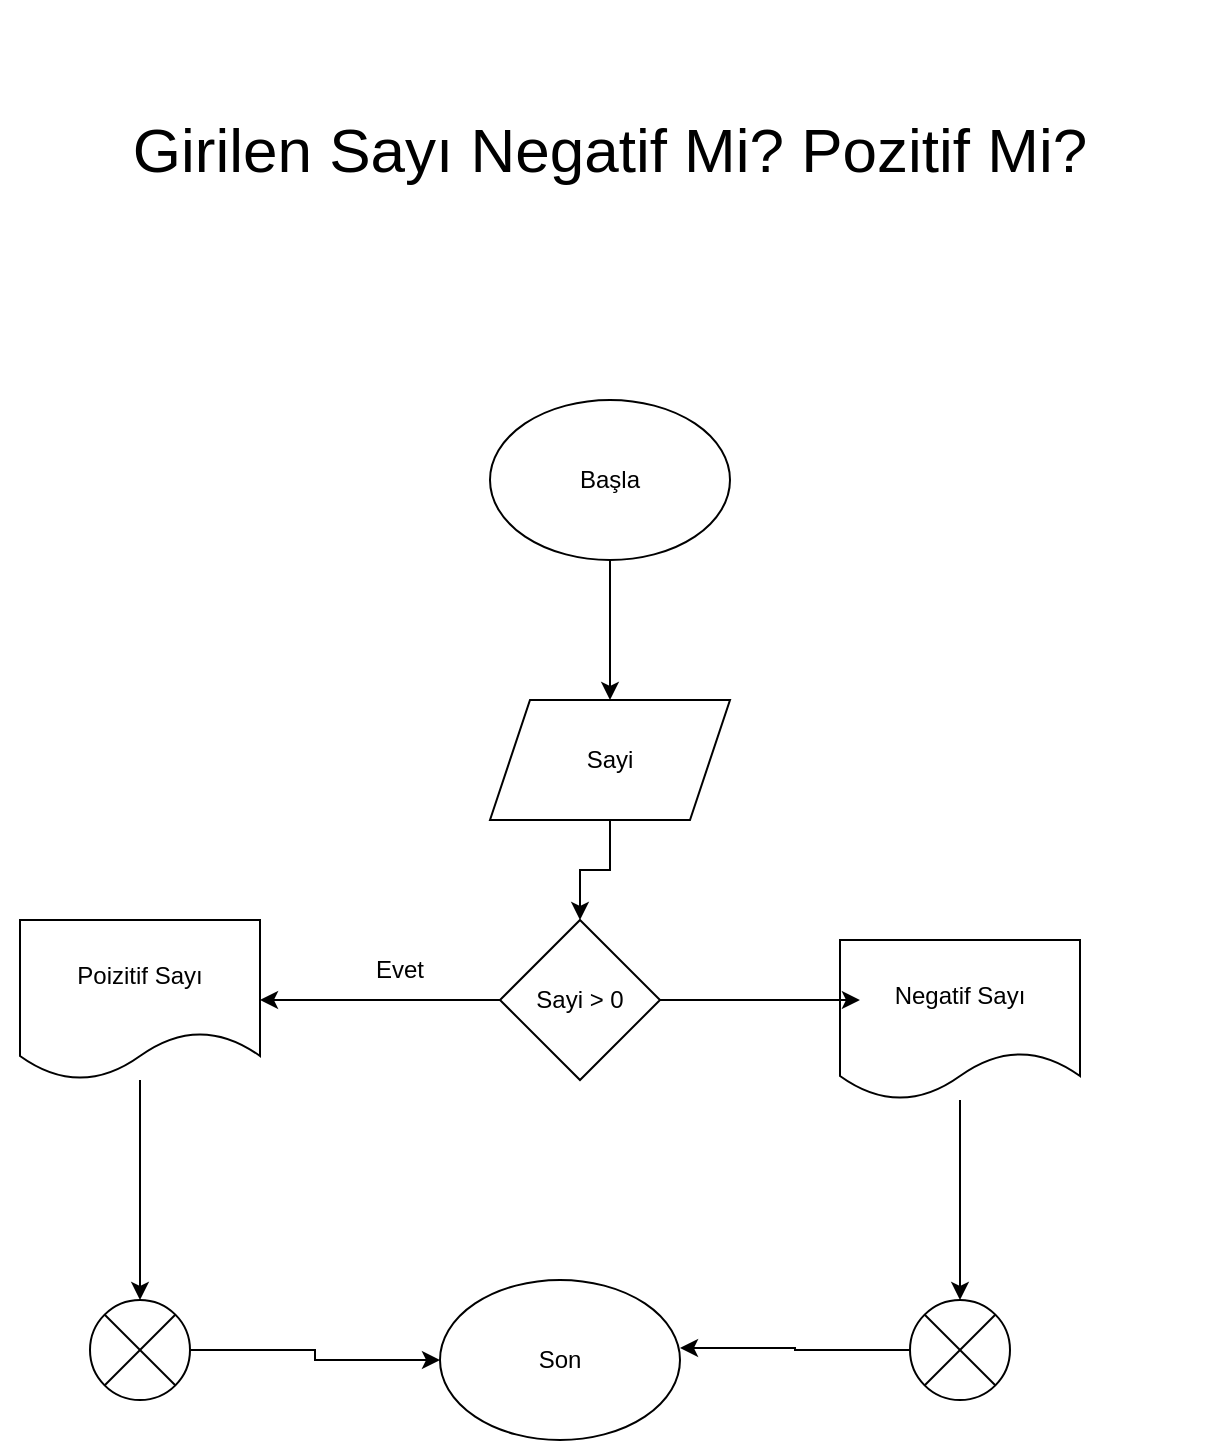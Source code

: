 <mxfile version="28.1.1">
  <diagram name="Sayfa -1" id="TvAnQ0inS49Vag5hEFR-">
    <mxGraphModel grid="1" page="1" gridSize="10" guides="1" tooltips="1" connect="1" arrows="1" fold="1" pageScale="1" pageWidth="827" pageHeight="1169" math="0" shadow="0">
      <root>
        <mxCell id="0" />
        <mxCell id="1" parent="0" />
        <mxCell id="lIYPIZt3HbvvIp0JAj1H-19" style="edgeStyle=orthogonalEdgeStyle;rounded=0;orthogonalLoop=1;jettySize=auto;html=1;" edge="1" parent="1" source="lIYPIZt3HbvvIp0JAj1H-1" target="lIYPIZt3HbvvIp0JAj1H-3">
          <mxGeometry relative="1" as="geometry" />
        </mxCell>
        <mxCell id="lIYPIZt3HbvvIp0JAj1H-1" value="Başla" style="ellipse;whiteSpace=wrap;html=1;" vertex="1" parent="1">
          <mxGeometry x="335" y="240" width="120" height="80" as="geometry" />
        </mxCell>
        <mxCell id="lIYPIZt3HbvvIp0JAj1H-2" value="Girilen Sayı Negatif Mi? Pozitif Mi?" style="text;html=1;align=center;verticalAlign=middle;whiteSpace=wrap;rounded=0;fontSize=31;" vertex="1" parent="1">
          <mxGeometry x="90" y="40" width="610" height="150" as="geometry" />
        </mxCell>
        <mxCell id="lIYPIZt3HbvvIp0JAj1H-20" style="edgeStyle=orthogonalEdgeStyle;rounded=0;orthogonalLoop=1;jettySize=auto;html=1;entryX=0.5;entryY=0;entryDx=0;entryDy=0;" edge="1" parent="1" source="lIYPIZt3HbvvIp0JAj1H-3" target="lIYPIZt3HbvvIp0JAj1H-4">
          <mxGeometry relative="1" as="geometry" />
        </mxCell>
        <mxCell id="lIYPIZt3HbvvIp0JAj1H-3" value="Sayi" style="shape=parallelogram;perimeter=parallelogramPerimeter;whiteSpace=wrap;html=1;fixedSize=1;" vertex="1" parent="1">
          <mxGeometry x="335" y="390" width="120" height="60" as="geometry" />
        </mxCell>
        <mxCell id="lIYPIZt3HbvvIp0JAj1H-6" style="edgeStyle=orthogonalEdgeStyle;rounded=0;orthogonalLoop=1;jettySize=auto;html=1;" edge="1" parent="1" source="lIYPIZt3HbvvIp0JAj1H-4" target="lIYPIZt3HbvvIp0JAj1H-8">
          <mxGeometry relative="1" as="geometry">
            <mxPoint x="230" y="540" as="targetPoint" />
          </mxGeometry>
        </mxCell>
        <mxCell id="lIYPIZt3HbvvIp0JAj1H-4" value="Sayi &amp;gt; 0" style="rhombus;whiteSpace=wrap;html=1;" vertex="1" parent="1">
          <mxGeometry x="340" y="500" width="80" height="80" as="geometry" />
        </mxCell>
        <mxCell id="lIYPIZt3HbvvIp0JAj1H-7" value="Evet" style="text;html=1;align=center;verticalAlign=middle;whiteSpace=wrap;rounded=0;" vertex="1" parent="1">
          <mxGeometry x="260" y="510" width="60" height="30" as="geometry" />
        </mxCell>
        <mxCell id="lIYPIZt3HbvvIp0JAj1H-15" style="edgeStyle=orthogonalEdgeStyle;rounded=0;orthogonalLoop=1;jettySize=auto;html=1;entryX=0.5;entryY=0;entryDx=0;entryDy=0;" edge="1" parent="1" source="lIYPIZt3HbvvIp0JAj1H-8" target="lIYPIZt3HbvvIp0JAj1H-12">
          <mxGeometry relative="1" as="geometry" />
        </mxCell>
        <mxCell id="lIYPIZt3HbvvIp0JAj1H-8" value="Poizitif Sayı" style="shape=document;whiteSpace=wrap;html=1;boundedLbl=1;" vertex="1" parent="1">
          <mxGeometry x="100" y="500" width="120" height="80" as="geometry" />
        </mxCell>
        <mxCell id="lIYPIZt3HbvvIp0JAj1H-14" style="edgeStyle=orthogonalEdgeStyle;rounded=0;orthogonalLoop=1;jettySize=auto;html=1;entryX=0.5;entryY=0;entryDx=0;entryDy=0;" edge="1" parent="1" source="lIYPIZt3HbvvIp0JAj1H-10" target="lIYPIZt3HbvvIp0JAj1H-13">
          <mxGeometry relative="1" as="geometry" />
        </mxCell>
        <mxCell id="lIYPIZt3HbvvIp0JAj1H-10" value="Negatif Sayı" style="shape=document;whiteSpace=wrap;html=1;boundedLbl=1;" vertex="1" parent="1">
          <mxGeometry x="510" y="510" width="120" height="80" as="geometry" />
        </mxCell>
        <mxCell id="lIYPIZt3HbvvIp0JAj1H-11" style="edgeStyle=orthogonalEdgeStyle;rounded=0;orthogonalLoop=1;jettySize=auto;html=1;entryX=0.083;entryY=0.375;entryDx=0;entryDy=0;entryPerimeter=0;" edge="1" parent="1" source="lIYPIZt3HbvvIp0JAj1H-4" target="lIYPIZt3HbvvIp0JAj1H-10">
          <mxGeometry relative="1" as="geometry" />
        </mxCell>
        <mxCell id="lIYPIZt3HbvvIp0JAj1H-18" style="edgeStyle=orthogonalEdgeStyle;rounded=0;orthogonalLoop=1;jettySize=auto;html=1;entryX=0;entryY=0.5;entryDx=0;entryDy=0;" edge="1" parent="1" source="lIYPIZt3HbvvIp0JAj1H-12" target="lIYPIZt3HbvvIp0JAj1H-16">
          <mxGeometry relative="1" as="geometry" />
        </mxCell>
        <mxCell id="lIYPIZt3HbvvIp0JAj1H-12" value="" style="shape=sumEllipse;perimeter=ellipsePerimeter;whiteSpace=wrap;html=1;backgroundOutline=1;" vertex="1" parent="1">
          <mxGeometry x="135" y="690" width="50" height="50" as="geometry" />
        </mxCell>
        <mxCell id="lIYPIZt3HbvvIp0JAj1H-13" value="" style="shape=sumEllipse;perimeter=ellipsePerimeter;whiteSpace=wrap;html=1;backgroundOutline=1;" vertex="1" parent="1">
          <mxGeometry x="545" y="690" width="50" height="50" as="geometry" />
        </mxCell>
        <mxCell id="lIYPIZt3HbvvIp0JAj1H-16" value="Son" style="ellipse;whiteSpace=wrap;html=1;" vertex="1" parent="1">
          <mxGeometry x="310" y="680" width="120" height="80" as="geometry" />
        </mxCell>
        <mxCell id="lIYPIZt3HbvvIp0JAj1H-17" style="edgeStyle=orthogonalEdgeStyle;rounded=0;orthogonalLoop=1;jettySize=auto;html=1;entryX=1;entryY=0.425;entryDx=0;entryDy=0;entryPerimeter=0;" edge="1" parent="1" source="lIYPIZt3HbvvIp0JAj1H-13" target="lIYPIZt3HbvvIp0JAj1H-16">
          <mxGeometry relative="1" as="geometry" />
        </mxCell>
      </root>
    </mxGraphModel>
  </diagram>
</mxfile>
